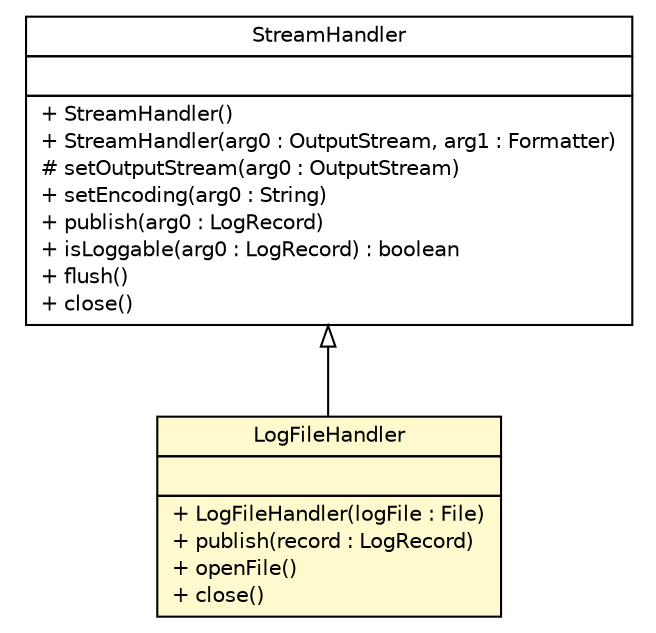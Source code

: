 #!/usr/local/bin/dot
#
# Class diagram 
# Generated by UMLGraph version R5_6 (http://www.umlgraph.org/)
#

digraph G {
	edge [fontname="Helvetica",fontsize=10,labelfontname="Helvetica",labelfontsize=10];
	node [fontname="Helvetica",fontsize=10,shape=plaintext];
	nodesep=0.25;
	ranksep=0.5;
	// sorcer.core.provider.logger.LogFileHandler
	c270698 [label=<<table title="sorcer.core.provider.logger.LogFileHandler" border="0" cellborder="1" cellspacing="0" cellpadding="2" port="p" bgcolor="lemonChiffon" href="./LogFileHandler.html">
		<tr><td><table border="0" cellspacing="0" cellpadding="1">
<tr><td align="center" balign="center"> LogFileHandler </td></tr>
		</table></td></tr>
		<tr><td><table border="0" cellspacing="0" cellpadding="1">
<tr><td align="left" balign="left">  </td></tr>
		</table></td></tr>
		<tr><td><table border="0" cellspacing="0" cellpadding="1">
<tr><td align="left" balign="left"> + LogFileHandler(logFile : File) </td></tr>
<tr><td align="left" balign="left"> + publish(record : LogRecord) </td></tr>
<tr><td align="left" balign="left"> + openFile() </td></tr>
<tr><td align="left" balign="left"> + close() </td></tr>
		</table></td></tr>
		</table>>, URL="./LogFileHandler.html", fontname="Helvetica", fontcolor="black", fontsize=10.0];
	//sorcer.core.provider.logger.LogFileHandler extends java.util.logging.StreamHandler
	c271005:p -> c270698:p [dir=back,arrowtail=empty];
	// java.util.logging.StreamHandler
	c271005 [label=<<table title="java.util.logging.StreamHandler" border="0" cellborder="1" cellspacing="0" cellpadding="2" port="p" href="http://docs.oracle.com/javase/7/docs/api/java/util/logging/StreamHandler.html">
		<tr><td><table border="0" cellspacing="0" cellpadding="1">
<tr><td align="center" balign="center"> StreamHandler </td></tr>
		</table></td></tr>
		<tr><td><table border="0" cellspacing="0" cellpadding="1">
<tr><td align="left" balign="left">  </td></tr>
		</table></td></tr>
		<tr><td><table border="0" cellspacing="0" cellpadding="1">
<tr><td align="left" balign="left"> + StreamHandler() </td></tr>
<tr><td align="left" balign="left"> + StreamHandler(arg0 : OutputStream, arg1 : Formatter) </td></tr>
<tr><td align="left" balign="left"> # setOutputStream(arg0 : OutputStream) </td></tr>
<tr><td align="left" balign="left"> + setEncoding(arg0 : String) </td></tr>
<tr><td align="left" balign="left"> + publish(arg0 : LogRecord) </td></tr>
<tr><td align="left" balign="left"> + isLoggable(arg0 : LogRecord) : boolean </td></tr>
<tr><td align="left" balign="left"> + flush() </td></tr>
<tr><td align="left" balign="left"> + close() </td></tr>
		</table></td></tr>
		</table>>, URL="http://docs.oracle.com/javase/7/docs/api/java/util/logging/StreamHandler.html", fontname="Helvetica", fontcolor="black", fontsize=10.0];
}

